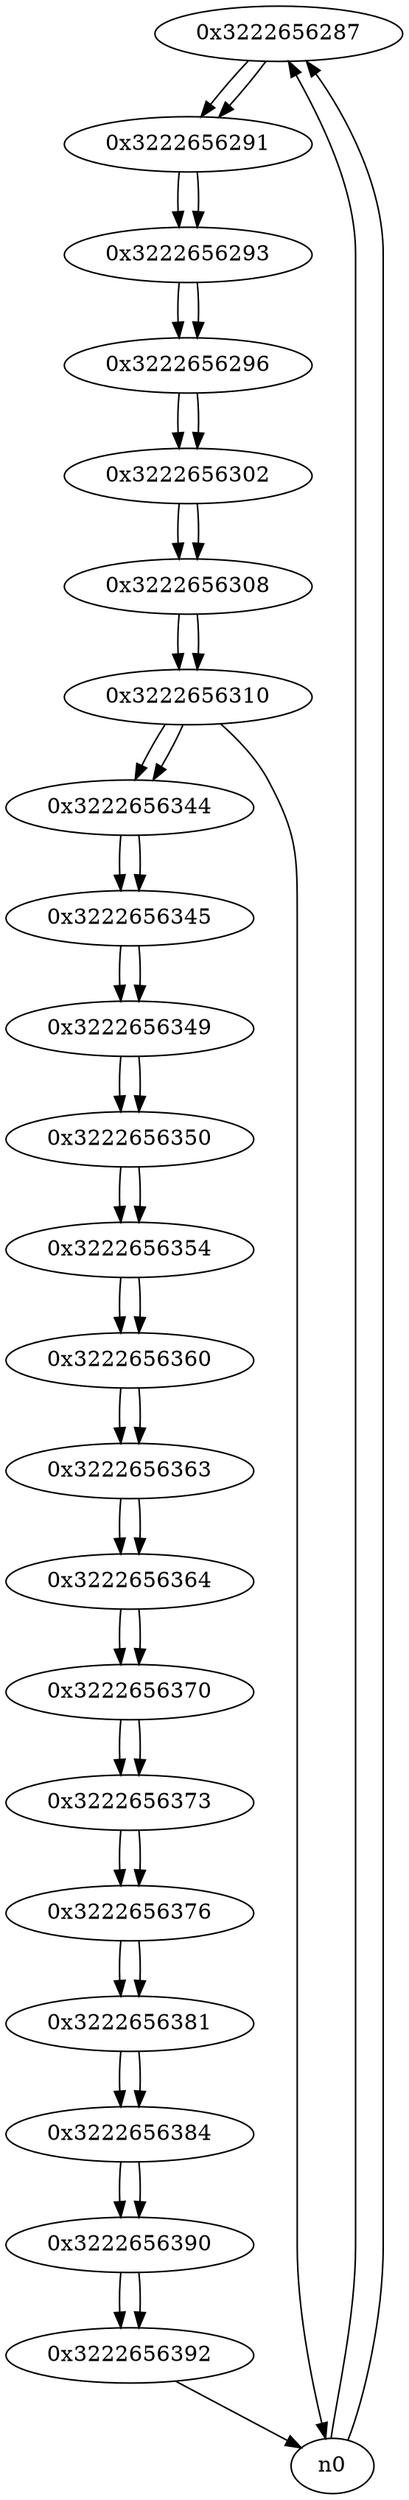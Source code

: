 digraph G{
/* nodes */
  n1 [label="0x3222656287"]
  n2 [label="0x3222656291"]
  n3 [label="0x3222656293"]
  n4 [label="0x3222656296"]
  n5 [label="0x3222656302"]
  n6 [label="0x3222656308"]
  n7 [label="0x3222656310"]
  n8 [label="0x3222656344"]
  n9 [label="0x3222656345"]
  n10 [label="0x3222656349"]
  n11 [label="0x3222656350"]
  n12 [label="0x3222656354"]
  n13 [label="0x3222656360"]
  n14 [label="0x3222656363"]
  n15 [label="0x3222656364"]
  n16 [label="0x3222656370"]
  n17 [label="0x3222656373"]
  n18 [label="0x3222656376"]
  n19 [label="0x3222656381"]
  n20 [label="0x3222656384"]
  n21 [label="0x3222656390"]
  n22 [label="0x3222656392"]
/* edges */
n1 -> n2;
n0 -> n1;
n0 -> n1;
n2 -> n3;
n1 -> n2;
n3 -> n4;
n2 -> n3;
n4 -> n5;
n3 -> n4;
n5 -> n6;
n4 -> n5;
n6 -> n7;
n5 -> n6;
n7 -> n8;
n7 -> n0;
n6 -> n7;
n8 -> n9;
n7 -> n8;
n9 -> n10;
n8 -> n9;
n10 -> n11;
n9 -> n10;
n11 -> n12;
n10 -> n11;
n12 -> n13;
n11 -> n12;
n13 -> n14;
n12 -> n13;
n14 -> n15;
n13 -> n14;
n15 -> n16;
n14 -> n15;
n16 -> n17;
n15 -> n16;
n17 -> n18;
n16 -> n17;
n18 -> n19;
n17 -> n18;
n19 -> n20;
n18 -> n19;
n20 -> n21;
n19 -> n20;
n21 -> n22;
n20 -> n21;
n22 -> n0;
n21 -> n22;
}
